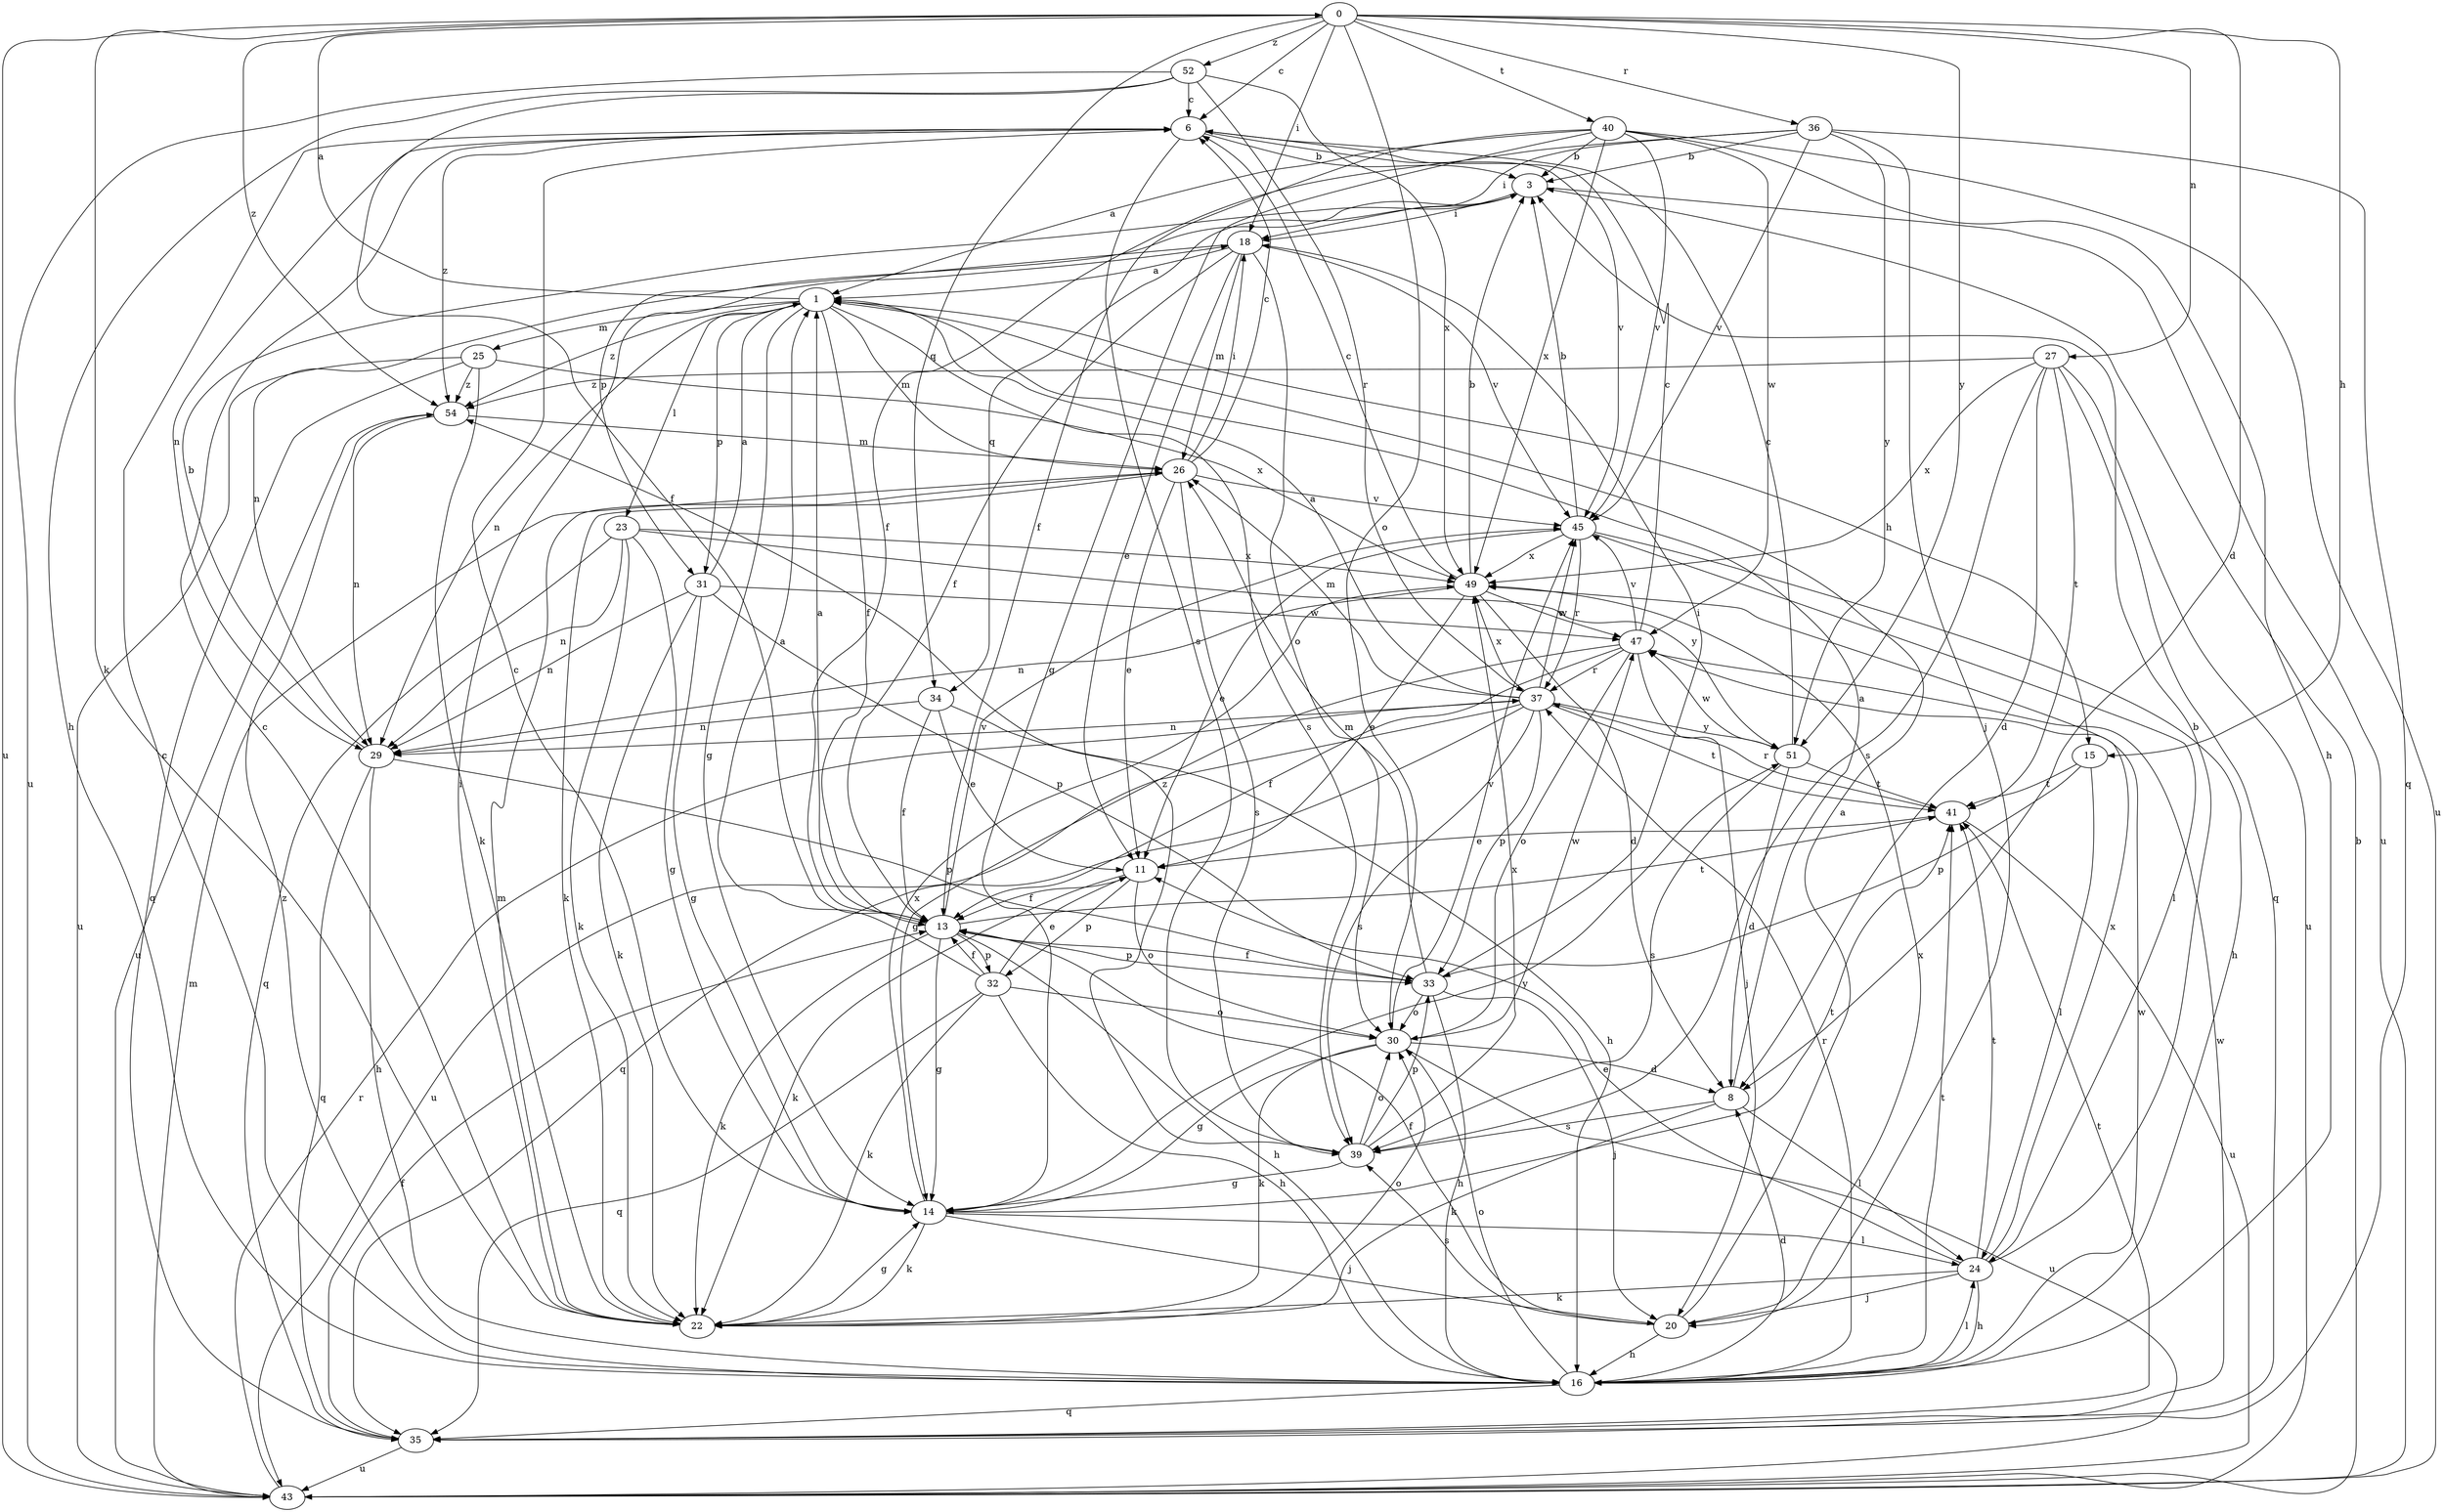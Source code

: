 strict digraph  {
0;
1;
3;
6;
8;
11;
13;
14;
15;
16;
18;
20;
22;
23;
24;
25;
26;
27;
29;
30;
31;
32;
33;
34;
35;
36;
37;
39;
40;
41;
43;
45;
47;
49;
51;
52;
54;
0 -> 6  [label=c];
0 -> 8  [label=d];
0 -> 15  [label=h];
0 -> 18  [label=i];
0 -> 22  [label=k];
0 -> 27  [label=n];
0 -> 30  [label=o];
0 -> 34  [label=q];
0 -> 36  [label=r];
0 -> 40  [label=t];
0 -> 43  [label=u];
0 -> 51  [label=y];
0 -> 52  [label=z];
0 -> 54  [label=z];
1 -> 0  [label=a];
1 -> 13  [label=f];
1 -> 14  [label=g];
1 -> 15  [label=h];
1 -> 23  [label=l];
1 -> 25  [label=m];
1 -> 26  [label=m];
1 -> 29  [label=n];
1 -> 31  [label=p];
1 -> 39  [label=s];
1 -> 54  [label=z];
3 -> 18  [label=i];
3 -> 31  [label=p];
3 -> 34  [label=q];
3 -> 43  [label=u];
6 -> 3  [label=b];
6 -> 29  [label=n];
6 -> 39  [label=s];
6 -> 45  [label=v];
6 -> 54  [label=z];
8 -> 1  [label=a];
8 -> 22  [label=k];
8 -> 24  [label=l];
8 -> 39  [label=s];
11 -> 13  [label=f];
11 -> 22  [label=k];
11 -> 30  [label=o];
11 -> 32  [label=p];
13 -> 1  [label=a];
13 -> 14  [label=g];
13 -> 16  [label=h];
13 -> 22  [label=k];
13 -> 32  [label=p];
13 -> 33  [label=p];
13 -> 41  [label=t];
13 -> 45  [label=v];
14 -> 6  [label=c];
14 -> 20  [label=j];
14 -> 22  [label=k];
14 -> 24  [label=l];
14 -> 41  [label=t];
14 -> 49  [label=x];
14 -> 51  [label=y];
15 -> 24  [label=l];
15 -> 33  [label=p];
15 -> 41  [label=t];
16 -> 6  [label=c];
16 -> 8  [label=d];
16 -> 24  [label=l];
16 -> 30  [label=o];
16 -> 35  [label=q];
16 -> 37  [label=r];
16 -> 41  [label=t];
16 -> 47  [label=w];
16 -> 54  [label=z];
18 -> 1  [label=a];
18 -> 11  [label=e];
18 -> 13  [label=f];
18 -> 26  [label=m];
18 -> 29  [label=n];
18 -> 30  [label=o];
18 -> 45  [label=v];
20 -> 1  [label=a];
20 -> 13  [label=f];
20 -> 16  [label=h];
20 -> 39  [label=s];
20 -> 49  [label=x];
22 -> 6  [label=c];
22 -> 14  [label=g];
22 -> 18  [label=i];
22 -> 26  [label=m];
22 -> 30  [label=o];
23 -> 14  [label=g];
23 -> 22  [label=k];
23 -> 29  [label=n];
23 -> 35  [label=q];
23 -> 49  [label=x];
23 -> 51  [label=y];
24 -> 3  [label=b];
24 -> 11  [label=e];
24 -> 16  [label=h];
24 -> 20  [label=j];
24 -> 22  [label=k];
24 -> 41  [label=t];
24 -> 49  [label=x];
25 -> 22  [label=k];
25 -> 35  [label=q];
25 -> 43  [label=u];
25 -> 49  [label=x];
25 -> 54  [label=z];
26 -> 6  [label=c];
26 -> 11  [label=e];
26 -> 18  [label=i];
26 -> 22  [label=k];
26 -> 39  [label=s];
26 -> 45  [label=v];
27 -> 8  [label=d];
27 -> 35  [label=q];
27 -> 39  [label=s];
27 -> 41  [label=t];
27 -> 43  [label=u];
27 -> 49  [label=x];
27 -> 54  [label=z];
29 -> 3  [label=b];
29 -> 16  [label=h];
29 -> 33  [label=p];
29 -> 35  [label=q];
30 -> 8  [label=d];
30 -> 14  [label=g];
30 -> 22  [label=k];
30 -> 43  [label=u];
30 -> 45  [label=v];
30 -> 47  [label=w];
31 -> 1  [label=a];
31 -> 14  [label=g];
31 -> 22  [label=k];
31 -> 29  [label=n];
31 -> 33  [label=p];
31 -> 47  [label=w];
32 -> 1  [label=a];
32 -> 11  [label=e];
32 -> 13  [label=f];
32 -> 16  [label=h];
32 -> 22  [label=k];
32 -> 30  [label=o];
32 -> 35  [label=q];
33 -> 13  [label=f];
33 -> 16  [label=h];
33 -> 18  [label=i];
33 -> 20  [label=j];
33 -> 26  [label=m];
33 -> 30  [label=o];
34 -> 11  [label=e];
34 -> 13  [label=f];
34 -> 16  [label=h];
34 -> 29  [label=n];
35 -> 13  [label=f];
35 -> 41  [label=t];
35 -> 43  [label=u];
35 -> 47  [label=w];
36 -> 3  [label=b];
36 -> 13  [label=f];
36 -> 18  [label=i];
36 -> 20  [label=j];
36 -> 35  [label=q];
36 -> 45  [label=v];
36 -> 51  [label=y];
37 -> 1  [label=a];
37 -> 26  [label=m];
37 -> 29  [label=n];
37 -> 33  [label=p];
37 -> 35  [label=q];
37 -> 39  [label=s];
37 -> 41  [label=t];
37 -> 43  [label=u];
37 -> 45  [label=v];
37 -> 49  [label=x];
37 -> 51  [label=y];
39 -> 14  [label=g];
39 -> 30  [label=o];
39 -> 33  [label=p];
39 -> 49  [label=x];
39 -> 54  [label=z];
40 -> 1  [label=a];
40 -> 3  [label=b];
40 -> 13  [label=f];
40 -> 14  [label=g];
40 -> 16  [label=h];
40 -> 43  [label=u];
40 -> 45  [label=v];
40 -> 47  [label=w];
40 -> 49  [label=x];
41 -> 11  [label=e];
41 -> 37  [label=r];
41 -> 43  [label=u];
43 -> 3  [label=b];
43 -> 26  [label=m];
43 -> 37  [label=r];
45 -> 3  [label=b];
45 -> 11  [label=e];
45 -> 16  [label=h];
45 -> 24  [label=l];
45 -> 37  [label=r];
45 -> 49  [label=x];
47 -> 6  [label=c];
47 -> 13  [label=f];
47 -> 14  [label=g];
47 -> 20  [label=j];
47 -> 30  [label=o];
47 -> 37  [label=r];
47 -> 45  [label=v];
49 -> 3  [label=b];
49 -> 6  [label=c];
49 -> 8  [label=d];
49 -> 11  [label=e];
49 -> 29  [label=n];
49 -> 47  [label=w];
51 -> 6  [label=c];
51 -> 8  [label=d];
51 -> 39  [label=s];
51 -> 41  [label=t];
51 -> 47  [label=w];
52 -> 6  [label=c];
52 -> 13  [label=f];
52 -> 16  [label=h];
52 -> 37  [label=r];
52 -> 43  [label=u];
52 -> 49  [label=x];
54 -> 26  [label=m];
54 -> 29  [label=n];
54 -> 43  [label=u];
}

